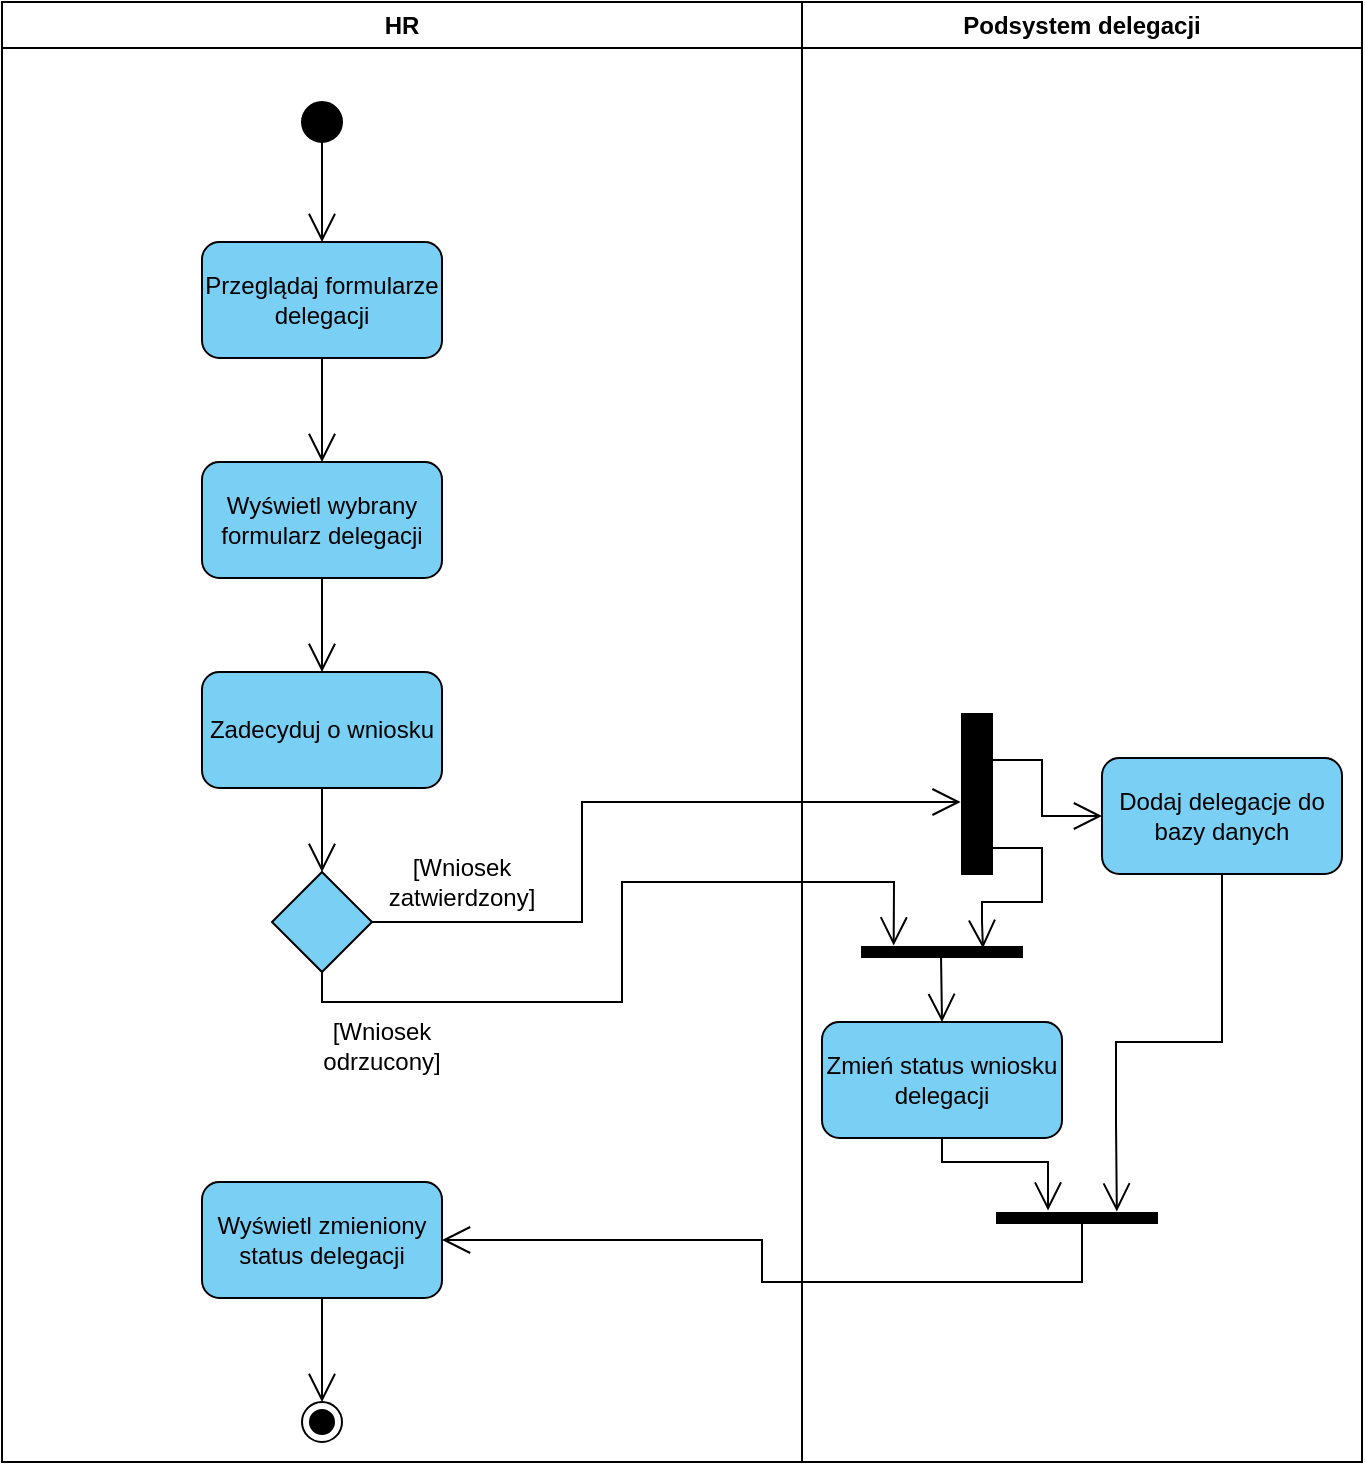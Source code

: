 <mxfile version="26.0.9">
  <diagram name="Strona-1" id="Rj_gp0cU6B79DLyrfHZn">
    <mxGraphModel dx="1032" dy="1180" grid="0" gridSize="10" guides="1" tooltips="1" connect="1" arrows="1" fold="1" page="1" pageScale="1" pageWidth="827" pageHeight="1169" math="0" shadow="0">
      <root>
        <mxCell id="0" />
        <mxCell id="1" parent="0" />
        <mxCell id="PVoK8snMaleLZtDEf4hd-32" value="Podsystem delegacji" style="swimlane;whiteSpace=wrap;startSize=23;" parent="1" vertex="1">
          <mxGeometry x="450" y="40" width="280" height="730" as="geometry" />
        </mxCell>
        <mxCell id="PVoK8snMaleLZtDEf4hd-34" value="Dodaj delegacje do bazy danych" style="rounded=1;whiteSpace=wrap;html=1;fillColor=light-dark(#7ACFF5,var(--ge-dark-color, #121212));" parent="PVoK8snMaleLZtDEf4hd-32" vertex="1">
          <mxGeometry x="150" y="378" width="120" height="58" as="geometry" />
        </mxCell>
        <mxCell id="PVoK8snMaleLZtDEf4hd-35" value="Zmień status wniosku delegacji" style="rounded=1;whiteSpace=wrap;html=1;fillColor=light-dark(#7ACFF5,var(--ge-dark-color, #121212));" parent="PVoK8snMaleLZtDEf4hd-32" vertex="1">
          <mxGeometry x="10" y="510" width="120" height="58" as="geometry" />
        </mxCell>
        <mxCell id="PVoK8snMaleLZtDEf4hd-37" value="" style="html=1;points=[];perimeter=orthogonalPerimeter;fillColor=strokeColor;rotation=90;" parent="PVoK8snMaleLZtDEf4hd-32" vertex="1">
          <mxGeometry x="135" y="568" width="5" height="80" as="geometry" />
        </mxCell>
        <mxCell id="PVoK8snMaleLZtDEf4hd-41" value="" style="html=1;points=[];perimeter=orthogonalPerimeter;fillColor=strokeColor;" parent="PVoK8snMaleLZtDEf4hd-32" vertex="1">
          <mxGeometry x="80" y="356" width="15" height="80" as="geometry" />
        </mxCell>
        <mxCell id="PVoK8snMaleLZtDEf4hd-43" value="" style="html=1;points=[];perimeter=orthogonalPerimeter;fillColor=strokeColor;rotation=90;" parent="PVoK8snMaleLZtDEf4hd-32" vertex="1">
          <mxGeometry x="67.5" y="435" width="5" height="80" as="geometry" />
        </mxCell>
        <mxCell id="zNYqvh69X_pTzsY91637-7" value="" style="endArrow=open;endFill=1;endSize=12;html=1;rounded=0;exitX=0.99;exitY=0.288;exitDx=0;exitDy=0;entryX=0;entryY=0.5;entryDx=0;entryDy=0;exitPerimeter=0;" parent="PVoK8snMaleLZtDEf4hd-32" source="PVoK8snMaleLZtDEf4hd-41" target="PVoK8snMaleLZtDEf4hd-34" edge="1">
          <mxGeometry width="160" relative="1" as="geometry">
            <mxPoint x="134.43" y="300" as="sourcePoint" />
            <mxPoint x="134.43" y="342" as="targetPoint" />
            <Array as="points">
              <mxPoint x="120" y="379" />
              <mxPoint x="120" y="407" />
            </Array>
          </mxGeometry>
        </mxCell>
        <mxCell id="zNYqvh69X_pTzsY91637-8" value="" style="endArrow=open;endFill=1;endSize=12;html=1;rounded=0;exitX=0.978;exitY=0.838;exitDx=0;exitDy=0;entryX=0.123;entryY=0.244;entryDx=0;entryDy=0;exitPerimeter=0;entryPerimeter=0;" parent="PVoK8snMaleLZtDEf4hd-32" source="PVoK8snMaleLZtDEf4hd-41" target="PVoK8snMaleLZtDEf4hd-43" edge="1">
          <mxGeometry width="160" relative="1" as="geometry">
            <mxPoint x="140" y="447" as="sourcePoint" />
            <mxPoint x="140" y="489" as="targetPoint" />
            <Array as="points">
              <mxPoint x="120" y="423" />
              <mxPoint x="120" y="450" />
              <mxPoint x="110" y="450" />
              <mxPoint x="90" y="450" />
              <mxPoint x="90" y="460" />
            </Array>
          </mxGeometry>
        </mxCell>
        <mxCell id="zNYqvh69X_pTzsY91637-9" value="" style="endArrow=open;endFill=1;endSize=12;html=1;rounded=0;exitX=0.96;exitY=0.506;exitDx=0;exitDy=0;entryX=0.5;entryY=0;entryDx=0;entryDy=0;exitPerimeter=0;" parent="PVoK8snMaleLZtDEf4hd-32" source="PVoK8snMaleLZtDEf4hd-43" target="PVoK8snMaleLZtDEf4hd-35" edge="1">
          <mxGeometry width="160" relative="1" as="geometry">
            <mxPoint x="10" y="460" as="sourcePoint" />
            <mxPoint x="10" y="502" as="targetPoint" />
          </mxGeometry>
        </mxCell>
        <mxCell id="zNYqvh69X_pTzsY91637-10" value="" style="endArrow=open;endFill=1;endSize=12;html=1;rounded=0;exitX=0.5;exitY=1;exitDx=0;exitDy=0;entryX=-0.151;entryY=0.251;entryDx=0;entryDy=0;entryPerimeter=0;" parent="PVoK8snMaleLZtDEf4hd-32" source="PVoK8snMaleLZtDEf4hd-34" target="PVoK8snMaleLZtDEf4hd-37" edge="1">
          <mxGeometry width="160" relative="1" as="geometry">
            <mxPoint x="240" y="477" as="sourcePoint" />
            <mxPoint x="240" y="510" as="targetPoint" />
            <Array as="points">
              <mxPoint x="210" y="520" />
              <mxPoint x="157" y="520" />
              <mxPoint x="157" y="560" />
            </Array>
          </mxGeometry>
        </mxCell>
        <mxCell id="zNYqvh69X_pTzsY91637-11" value="" style="endArrow=open;endFill=1;endSize=12;html=1;rounded=0;exitX=0.5;exitY=1;exitDx=0;exitDy=0;entryX=-0.244;entryY=0.681;entryDx=0;entryDy=0;entryPerimeter=0;" parent="PVoK8snMaleLZtDEf4hd-32" source="PVoK8snMaleLZtDEf4hd-35" target="PVoK8snMaleLZtDEf4hd-37" edge="1">
          <mxGeometry width="160" relative="1" as="geometry">
            <mxPoint x="40" y="591.5" as="sourcePoint" />
            <mxPoint x="40" y="624.5" as="targetPoint" />
            <Array as="points">
              <mxPoint x="70" y="580" />
              <mxPoint x="100" y="580" />
              <mxPoint x="123" y="580" />
            </Array>
          </mxGeometry>
        </mxCell>
        <mxCell id="zNYqvh69X_pTzsY91637-12" value="" style="endArrow=open;endFill=1;endSize=12;html=1;rounded=0;exitX=0.5;exitY=1;exitDx=0;exitDy=0;entryX=1;entryY=0.5;entryDx=0;entryDy=0;" parent="PVoK8snMaleLZtDEf4hd-32" target="PVoK8snMaleLZtDEf4hd-51" edge="1">
          <mxGeometry width="160" relative="1" as="geometry">
            <mxPoint x="140" y="606" as="sourcePoint" />
            <mxPoint x="140" y="648" as="targetPoint" />
            <Array as="points">
              <mxPoint x="140" y="640" />
              <mxPoint x="-20" y="640" />
              <mxPoint x="-20" y="619" />
            </Array>
          </mxGeometry>
        </mxCell>
        <mxCell id="PVoK8snMaleLZtDEf4hd-45" value="HR" style="swimlane;whiteSpace=wrap;startSize=23;" parent="1" vertex="1">
          <mxGeometry x="50" y="40" width="400" height="730" as="geometry" />
        </mxCell>
        <mxCell id="PVoK8snMaleLZtDEf4hd-47" value="Przeglądaj formularze delegacji" style="rounded=1;whiteSpace=wrap;html=1;fillColor=light-dark(#7ACFF5,var(--ge-dark-color, #121212));" parent="PVoK8snMaleLZtDEf4hd-45" vertex="1">
          <mxGeometry x="100" y="120" width="120" height="58" as="geometry" />
        </mxCell>
        <mxCell id="PVoK8snMaleLZtDEf4hd-49" value="" style="ellipse;fillColor=strokeColor;html=1;" parent="PVoK8snMaleLZtDEf4hd-45" vertex="1">
          <mxGeometry x="150" y="50" width="20" height="20" as="geometry" />
        </mxCell>
        <mxCell id="PVoK8snMaleLZtDEf4hd-51" value="Wyświetl zmieniony status delegacji" style="rounded=1;whiteSpace=wrap;html=1;fillColor=light-dark(#7ACFF5,var(--ge-dark-color, #121212));" parent="PVoK8snMaleLZtDEf4hd-45" vertex="1">
          <mxGeometry x="100" y="590" width="120" height="58" as="geometry" />
        </mxCell>
        <mxCell id="PVoK8snMaleLZtDEf4hd-52" value="" style="ellipse;html=1;shape=endState;fillColor=strokeColor;" parent="PVoK8snMaleLZtDEf4hd-45" vertex="1">
          <mxGeometry x="150" y="700" width="20" height="20" as="geometry" />
        </mxCell>
        <mxCell id="PVoK8snMaleLZtDEf4hd-53" value="Wyświetl wybrany formularz delegacji" style="rounded=1;whiteSpace=wrap;html=1;fillColor=light-dark(#7ACFF5,var(--ge-dark-color, #121212));" parent="PVoK8snMaleLZtDEf4hd-45" vertex="1">
          <mxGeometry x="100" y="230" width="120" height="58" as="geometry" />
        </mxCell>
        <mxCell id="A4R0edaIbqLnrqVTELR6-2" value="Zadecyduj o wniosku" style="rounded=1;whiteSpace=wrap;html=1;fillColor=light-dark(#7ACFF5,var(--ge-dark-color, #121212));" parent="PVoK8snMaleLZtDEf4hd-45" vertex="1">
          <mxGeometry x="100" y="335" width="120" height="58" as="geometry" />
        </mxCell>
        <mxCell id="A4R0edaIbqLnrqVTELR6-3" value="" style="rhombus;whiteSpace=wrap;html=1;fillColor=light-dark(#7ACFF5,var(--ge-dark-color, #121212));" parent="PVoK8snMaleLZtDEf4hd-45" vertex="1">
          <mxGeometry x="135" y="435" width="50" height="50" as="geometry" />
        </mxCell>
        <mxCell id="A4R0edaIbqLnrqVTELR6-4" value="[Wniosek odrzucony]" style="text;html=1;align=center;verticalAlign=middle;whiteSpace=wrap;rounded=0;" parent="PVoK8snMaleLZtDEf4hd-45" vertex="1">
          <mxGeometry x="160" y="507" width="60" height="30" as="geometry" />
        </mxCell>
        <mxCell id="A4R0edaIbqLnrqVTELR6-5" value="[Wniosek zatwierdzony]" style="text;html=1;align=center;verticalAlign=middle;whiteSpace=wrap;rounded=0;" parent="PVoK8snMaleLZtDEf4hd-45" vertex="1">
          <mxGeometry x="200" y="425" width="60" height="30" as="geometry" />
        </mxCell>
        <mxCell id="zNYqvh69X_pTzsY91637-1" value="" style="endArrow=open;endFill=1;endSize=12;html=1;rounded=0;exitX=0.5;exitY=1;exitDx=0;exitDy=0;entryX=0.5;entryY=0;entryDx=0;entryDy=0;" parent="PVoK8snMaleLZtDEf4hd-45" source="PVoK8snMaleLZtDEf4hd-49" target="PVoK8snMaleLZtDEf4hd-47" edge="1">
          <mxGeometry width="160" relative="1" as="geometry">
            <mxPoint x="230" y="390" as="sourcePoint" />
            <mxPoint x="390" y="390" as="targetPoint" />
          </mxGeometry>
        </mxCell>
        <mxCell id="zNYqvh69X_pTzsY91637-2" value="" style="endArrow=open;endFill=1;endSize=12;html=1;rounded=0;exitX=0.5;exitY=1;exitDx=0;exitDy=0;entryX=0.5;entryY=0;entryDx=0;entryDy=0;" parent="PVoK8snMaleLZtDEf4hd-45" source="PVoK8snMaleLZtDEf4hd-47" target="PVoK8snMaleLZtDEf4hd-53" edge="1">
          <mxGeometry width="160" relative="1" as="geometry">
            <mxPoint x="259.52" y="160" as="sourcePoint" />
            <mxPoint x="259.52" y="210" as="targetPoint" />
          </mxGeometry>
        </mxCell>
        <mxCell id="zNYqvh69X_pTzsY91637-3" value="" style="endArrow=open;endFill=1;endSize=12;html=1;rounded=0;exitX=0.5;exitY=1;exitDx=0;exitDy=0;entryX=0.5;entryY=0;entryDx=0;entryDy=0;" parent="PVoK8snMaleLZtDEf4hd-45" source="PVoK8snMaleLZtDEf4hd-53" target="A4R0edaIbqLnrqVTELR6-2" edge="1">
          <mxGeometry width="160" relative="1" as="geometry">
            <mxPoint x="185" y="283" as="sourcePoint" />
            <mxPoint x="185" y="335" as="targetPoint" />
          </mxGeometry>
        </mxCell>
        <mxCell id="zNYqvh69X_pTzsY91637-4" value="" style="endArrow=open;endFill=1;endSize=12;html=1;rounded=0;exitX=0.5;exitY=1;exitDx=0;exitDy=0;entryX=0.5;entryY=0;entryDx=0;entryDy=0;" parent="PVoK8snMaleLZtDEf4hd-45" source="A4R0edaIbqLnrqVTELR6-2" target="A4R0edaIbqLnrqVTELR6-3" edge="1">
          <mxGeometry width="160" relative="1" as="geometry">
            <mxPoint x="190" y="393" as="sourcePoint" />
            <mxPoint x="190" y="440" as="targetPoint" />
          </mxGeometry>
        </mxCell>
        <mxCell id="iYIvkjZbpAasQS0j3pIv-1" value="" style="endArrow=open;endFill=1;endSize=12;html=1;rounded=0;exitX=0.5;exitY=1;exitDx=0;exitDy=0;entryX=0.5;entryY=0;entryDx=0;entryDy=0;" edge="1" parent="PVoK8snMaleLZtDEf4hd-45" source="PVoK8snMaleLZtDEf4hd-51" target="PVoK8snMaleLZtDEf4hd-52">
          <mxGeometry width="160" relative="1" as="geometry">
            <mxPoint x="257" y="664" as="sourcePoint" />
            <mxPoint x="257" y="711" as="targetPoint" />
          </mxGeometry>
        </mxCell>
        <mxCell id="zNYqvh69X_pTzsY91637-5" value="" style="endArrow=open;endFill=1;endSize=12;html=1;rounded=0;exitX=1;exitY=0.5;exitDx=0;exitDy=0;entryX=-0.045;entryY=0.55;entryDx=0;entryDy=0;entryPerimeter=0;" parent="1" source="A4R0edaIbqLnrqVTELR6-3" target="PVoK8snMaleLZtDEf4hd-41" edge="1">
          <mxGeometry width="160" relative="1" as="geometry">
            <mxPoint x="270" y="500" as="sourcePoint" />
            <mxPoint x="350" y="500" as="targetPoint" />
            <Array as="points">
              <mxPoint x="340" y="500" />
              <mxPoint x="340" y="440" />
            </Array>
          </mxGeometry>
        </mxCell>
        <mxCell id="zNYqvh69X_pTzsY91637-6" value="" style="endArrow=open;endFill=1;endSize=12;html=1;rounded=0;exitX=0.5;exitY=1;exitDx=0;exitDy=0;entryX=-0.156;entryY=0.802;entryDx=0;entryDy=0;entryPerimeter=0;" parent="1" source="A4R0edaIbqLnrqVTELR6-3" target="PVoK8snMaleLZtDEf4hd-43" edge="1">
          <mxGeometry width="160" relative="1" as="geometry">
            <mxPoint x="170" y="525" as="sourcePoint" />
            <mxPoint x="496" y="511" as="targetPoint" />
            <Array as="points">
              <mxPoint x="210" y="540" />
              <mxPoint x="360" y="540" />
              <mxPoint x="360" y="480" />
              <mxPoint x="496" y="480" />
            </Array>
          </mxGeometry>
        </mxCell>
      </root>
    </mxGraphModel>
  </diagram>
</mxfile>

